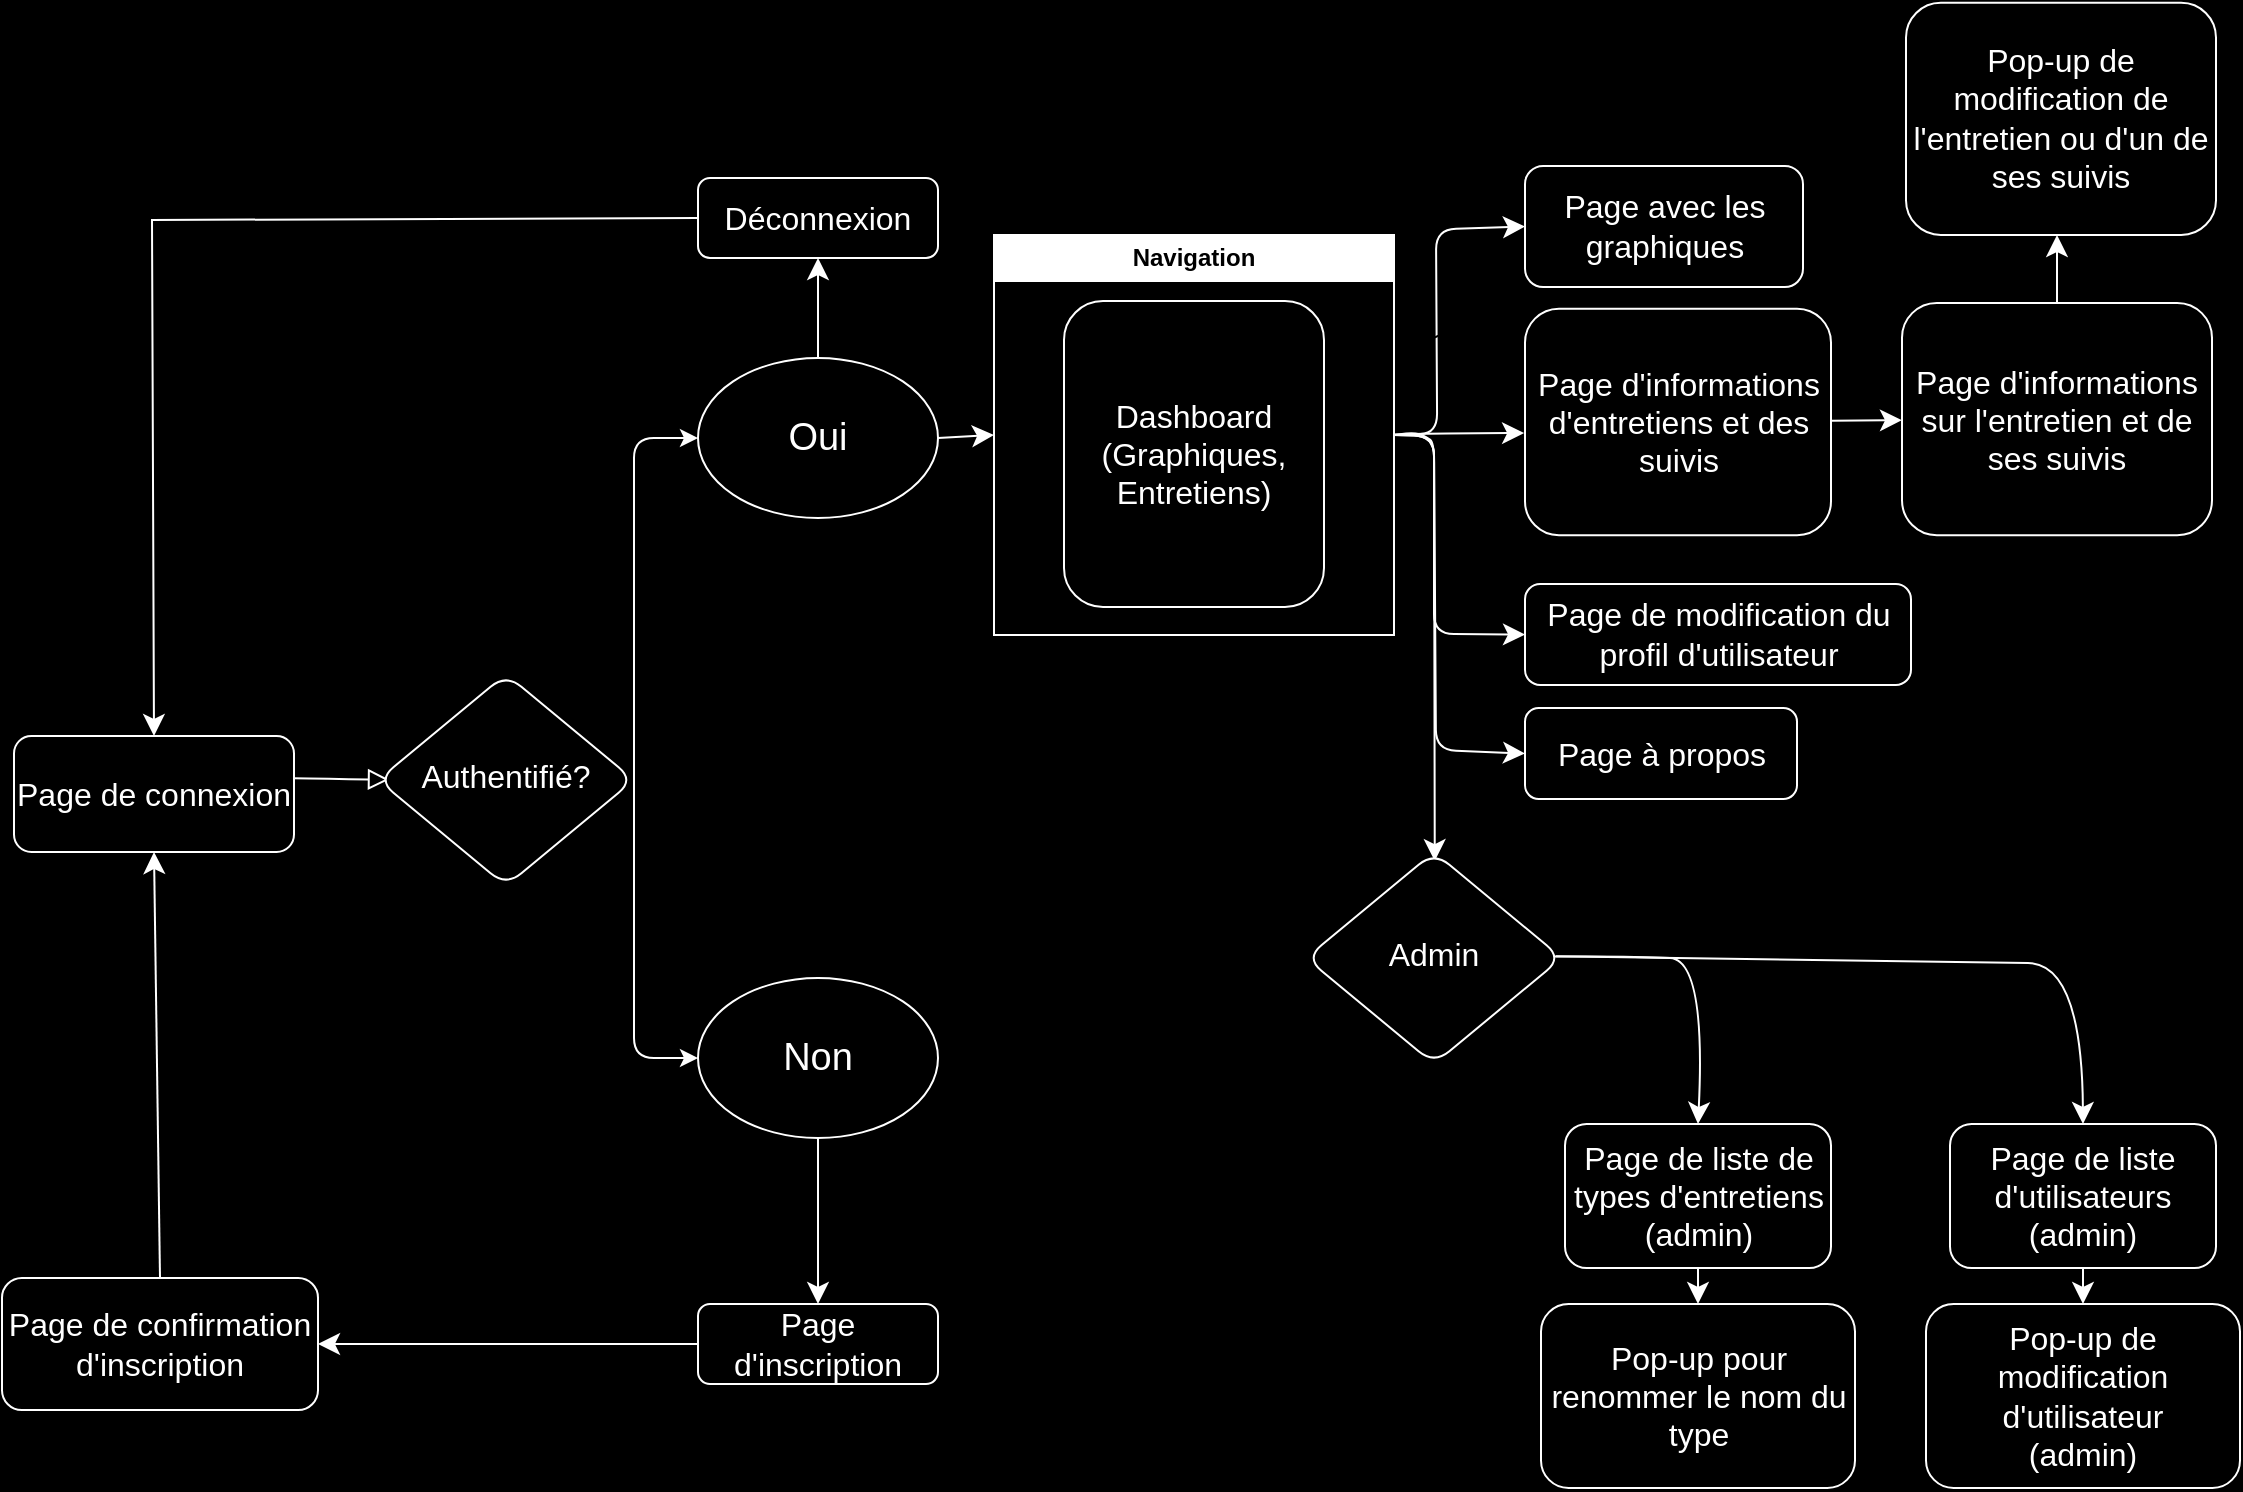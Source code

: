 <mxfile version="24.0.7" type="device">
  <diagram id="C5RBs43oDa-KdzZeNtuy" name="Page-1">
    <mxGraphModel dx="1548" dy="898" grid="0" gridSize="10" guides="1" tooltips="1" connect="1" arrows="1" fold="1" page="1" pageScale="1" pageWidth="1169" pageHeight="827" background="#000000" math="0" shadow="0">
      <root>
        <mxCell id="WIyWlLk6GJQsqaUBKTNV-0" />
        <mxCell id="WIyWlLk6GJQsqaUBKTNV-1" parent="WIyWlLk6GJQsqaUBKTNV-0" />
        <mxCell id="WIyWlLk6GJQsqaUBKTNV-2" value="" style="rounded=1;html=1;jettySize=auto;orthogonalLoop=1;fontSize=11;endArrow=block;endFill=0;endSize=8;strokeWidth=1;shadow=0;labelBackgroundColor=none;edgeStyle=orthogonalEdgeStyle;strokeColor=#FFFFFF;fontColor=#FFFFFF;entryX=0.043;entryY=0.498;entryDx=0;entryDy=0;entryPerimeter=0;" parent="WIyWlLk6GJQsqaUBKTNV-1" target="WIyWlLk6GJQsqaUBKTNV-6" edge="1">
          <mxGeometry relative="1" as="geometry">
            <mxPoint x="160" y="449.0" as="sourcePoint" />
          </mxGeometry>
        </mxCell>
        <mxCell id="_2sTWK_pXGh3vERjUtaS-2" style="edgeStyle=orthogonalEdgeStyle;rounded=1;orthogonalLoop=1;jettySize=auto;html=1;exitX=1;exitY=0.5;exitDx=0;exitDy=0;entryX=0;entryY=0.5;entryDx=0;entryDy=0;strokeColor=#FFFFFF;fontColor=#FFFFFF;" parent="WIyWlLk6GJQsqaUBKTNV-1" source="WIyWlLk6GJQsqaUBKTNV-6" target="_2sTWK_pXGh3vERjUtaS-3" edge="1">
          <mxGeometry relative="1" as="geometry">
            <Array as="points">
              <mxPoint x="338" y="279" />
            </Array>
          </mxGeometry>
        </mxCell>
        <mxCell id="_2sTWK_pXGh3vERjUtaS-5" style="edgeStyle=orthogonalEdgeStyle;rounded=1;orthogonalLoop=1;jettySize=auto;html=1;entryX=0;entryY=0.5;entryDx=0;entryDy=0;exitX=1;exitY=0.5;exitDx=0;exitDy=0;strokeColor=#FFFFFF;fontColor=#FFFFFF;" parent="WIyWlLk6GJQsqaUBKTNV-1" source="WIyWlLk6GJQsqaUBKTNV-6" target="_2sTWK_pXGh3vERjUtaS-4" edge="1">
          <mxGeometry relative="1" as="geometry">
            <Array as="points">
              <mxPoint x="338" y="589" />
            </Array>
          </mxGeometry>
        </mxCell>
        <mxCell id="WIyWlLk6GJQsqaUBKTNV-6" value="&lt;font style=&quot;font-size: 16px;&quot;&gt;Authentifié?&lt;/font&gt;" style="rhombus;whiteSpace=wrap;html=1;shadow=0;fontFamily=Helvetica;fontSize=12;align=center;strokeWidth=1;spacing=6;spacingTop=-4;strokeColor=#FFFFFF;fontColor=#FFFFFF;fillColor=#000000;rounded=1;" parent="WIyWlLk6GJQsqaUBKTNV-1" vertex="1">
          <mxGeometry x="210" y="397" width="128" height="106" as="geometry" />
        </mxCell>
        <mxCell id="_2sTWK_pXGh3vERjUtaS-17" style="edgeStyle=none;curved=1;rounded=1;orthogonalLoop=1;jettySize=auto;html=1;entryX=0.5;entryY=1;entryDx=0;entryDy=0;fontSize=12;startSize=8;endSize=8;strokeColor=#FFFFFF;fontColor=#FFFFFF;" parent="WIyWlLk6GJQsqaUBKTNV-1" source="_2sTWK_pXGh3vERjUtaS-3" target="_2sTWK_pXGh3vERjUtaS-16" edge="1">
          <mxGeometry relative="1" as="geometry" />
        </mxCell>
        <mxCell id="G8YQuwZDuD0jKXOvKWER-7" value="" style="edgeStyle=none;curved=1;rounded=0;orthogonalLoop=1;jettySize=auto;html=1;fontSize=12;startSize=8;endSize=8;strokeColor=#FFFFFF;entryX=0;entryY=0.5;entryDx=0;entryDy=0;exitX=1;exitY=0.5;exitDx=0;exitDy=0;" parent="WIyWlLk6GJQsqaUBKTNV-1" source="_2sTWK_pXGh3vERjUtaS-3" target="G8YQuwZDuD0jKXOvKWER-8" edge="1">
          <mxGeometry relative="1" as="geometry">
            <mxPoint x="525.997" y="281.761" as="sourcePoint" />
          </mxGeometry>
        </mxCell>
        <mxCell id="_2sTWK_pXGh3vERjUtaS-3" value="&lt;font style=&quot;font-size: 19px;&quot;&gt;Oui&lt;/font&gt;" style="ellipse;whiteSpace=wrap;html=1;strokeColor=#FFFFFF;fontColor=#FFFFFF;fillColor=#000000;rounded=1;" parent="WIyWlLk6GJQsqaUBKTNV-1" vertex="1">
          <mxGeometry x="370" y="239" width="120" height="80" as="geometry" />
        </mxCell>
        <mxCell id="G8YQuwZDuD0jKXOvKWER-4" value="" style="edgeStyle=none;curved=1;rounded=0;orthogonalLoop=1;jettySize=auto;html=1;fontSize=12;startSize=8;endSize=8;strokeColor=#FFFFFF;" parent="WIyWlLk6GJQsqaUBKTNV-1" source="_2sTWK_pXGh3vERjUtaS-4" target="_2sTWK_pXGh3vERjUtaS-11" edge="1">
          <mxGeometry relative="1" as="geometry" />
        </mxCell>
        <mxCell id="_2sTWK_pXGh3vERjUtaS-4" value="&lt;font style=&quot;font-size: 19px;&quot;&gt;Non&lt;/font&gt;" style="ellipse;whiteSpace=wrap;html=1;strokeColor=#FFFFFF;fillColor=#000000;fontColor=#FFFFFF;rounded=1;" parent="WIyWlLk6GJQsqaUBKTNV-1" vertex="1">
          <mxGeometry x="370" y="549" width="120" height="80" as="geometry" />
        </mxCell>
        <mxCell id="_2sTWK_pXGh3vERjUtaS-30" style="edgeStyle=none;curved=1;rounded=1;orthogonalLoop=1;jettySize=auto;html=1;entryX=1;entryY=0.5;entryDx=0;entryDy=0;fontSize=12;startSize=8;endSize=8;strokeColor=#FFFFFF;fontColor=#FFFFFF;" parent="WIyWlLk6GJQsqaUBKTNV-1" source="_2sTWK_pXGh3vERjUtaS-11" target="_2sTWK_pXGh3vERjUtaS-29" edge="1">
          <mxGeometry relative="1" as="geometry" />
        </mxCell>
        <mxCell id="_2sTWK_pXGh3vERjUtaS-11" value="&lt;font style=&quot;font-size: 16px;&quot;&gt;Page d&#39;inscription&lt;/font&gt;" style="rounded=1;whiteSpace=wrap;html=1;fontSize=12;glass=0;strokeWidth=1;shadow=0;strokeColor=#FFFFFF;fontColor=#FFFFFF;fillColor=#000000;" parent="WIyWlLk6GJQsqaUBKTNV-1" vertex="1">
          <mxGeometry x="370" y="712" width="120" height="40" as="geometry" />
        </mxCell>
        <mxCell id="_2sTWK_pXGh3vERjUtaS-24" value="" style="edgeStyle=none;curved=0;rounded=1;orthogonalLoop=1;jettySize=auto;html=1;fontSize=12;startSize=8;endSize=8;strokeColor=#FFFFFF;fontColor=#FFFFFF;exitX=1;exitY=0.5;exitDx=0;exitDy=0;entryX=0;entryY=0.5;entryDx=0;entryDy=0;" parent="WIyWlLk6GJQsqaUBKTNV-1" source="G8YQuwZDuD0jKXOvKWER-8" target="_2sTWK_pXGh3vERjUtaS-20" edge="1">
          <mxGeometry relative="1" as="geometry">
            <Array as="points">
              <mxPoint x="738" y="278" />
              <mxPoint x="738" y="377" />
            </Array>
            <mxPoint x="714" y="287" as="sourcePoint" />
          </mxGeometry>
        </mxCell>
        <mxCell id="_2sTWK_pXGh3vERjUtaS-26" style="edgeStyle=none;curved=0;rounded=1;orthogonalLoop=1;jettySize=auto;html=1;exitX=1;exitY=0.5;exitDx=0;exitDy=0;entryX=0;entryY=0.5;entryDx=0;entryDy=0;fontSize=12;startSize=8;endSize=8;strokeColor=#FFFFFF;fontColor=#FFFFFF;" parent="WIyWlLk6GJQsqaUBKTNV-1" target="_2sTWK_pXGh3vERjUtaS-18" edge="1">
          <mxGeometry relative="1" as="geometry">
            <Array as="points">
              <mxPoint x="739.58" y="276.75" />
              <mxPoint x="739" y="174.75" />
            </Array>
            <mxPoint x="723" y="277.25" as="sourcePoint" />
            <mxPoint x="795.58" y="173" as="targetPoint" />
          </mxGeometry>
        </mxCell>
        <mxCell id="_2sTWK_pXGh3vERjUtaS-27" style="edgeStyle=none;curved=0;rounded=1;orthogonalLoop=1;jettySize=auto;html=1;exitX=1;exitY=0.5;exitDx=0;exitDy=0;entryX=0;entryY=0.5;entryDx=0;entryDy=0;fontSize=12;startSize=8;endSize=8;strokeColor=#FFFFFF;fontColor=#FFFFFF;" parent="WIyWlLk6GJQsqaUBKTNV-1" source="G8YQuwZDuD0jKXOvKWER-8" target="_2sTWK_pXGh3vERjUtaS-21" edge="1">
          <mxGeometry relative="1" as="geometry">
            <Array as="points">
              <mxPoint x="730" y="276" />
              <mxPoint x="738" y="281" />
              <mxPoint x="739" y="435" />
            </Array>
          </mxGeometry>
        </mxCell>
        <mxCell id="G8YQuwZDuD0jKXOvKWER-9" style="edgeStyle=none;curved=1;rounded=0;orthogonalLoop=1;jettySize=auto;html=1;fontSize=12;startSize=8;endSize=8;" parent="WIyWlLk6GJQsqaUBKTNV-1" edge="1">
          <mxGeometry relative="1" as="geometry">
            <mxPoint x="741.069" y="278.862" as="targetPoint" />
            <mxPoint x="741" y="279" as="sourcePoint" />
          </mxGeometry>
        </mxCell>
        <mxCell id="G8YQuwZDuD0jKXOvKWER-6" style="edgeStyle=none;curved=0;rounded=0;orthogonalLoop=1;jettySize=auto;html=1;exitX=0;exitY=0.5;exitDx=0;exitDy=0;entryX=0.5;entryY=0;entryDx=0;entryDy=0;fontSize=12;startSize=8;endSize=8;strokeColor=#FFFFFF;" parent="WIyWlLk6GJQsqaUBKTNV-1" source="_2sTWK_pXGh3vERjUtaS-16" target="G8YQuwZDuD0jKXOvKWER-0" edge="1">
          <mxGeometry relative="1" as="geometry">
            <Array as="points">
              <mxPoint x="97" y="170" />
            </Array>
          </mxGeometry>
        </mxCell>
        <mxCell id="_2sTWK_pXGh3vERjUtaS-16" value="&lt;font style=&quot;font-size: 16px;&quot;&gt;Déconnexion&lt;/font&gt;" style="rounded=1;whiteSpace=wrap;html=1;fontSize=12;glass=0;strokeWidth=1;shadow=0;strokeColor=#FFFFFF;fontColor=#FFFFFF;fillColor=#000000;" parent="WIyWlLk6GJQsqaUBKTNV-1" vertex="1">
          <mxGeometry x="370" y="149" width="120" height="40" as="geometry" />
        </mxCell>
        <mxCell id="f8_z0c-3X6uvywCsRzQM-3" value="" style="edgeStyle=none;curved=1;rounded=0;orthogonalLoop=1;jettySize=auto;html=1;fontSize=12;startSize=8;endSize=8;" edge="1" parent="WIyWlLk6GJQsqaUBKTNV-1" source="_2sTWK_pXGh3vERjUtaS-18" target="_2sTWK_pXGh3vERjUtaS-15">
          <mxGeometry relative="1" as="geometry" />
        </mxCell>
        <mxCell id="_2sTWK_pXGh3vERjUtaS-18" value="&lt;font style=&quot;font-size: 16px;&quot;&gt;Page avec les graphiques&lt;/font&gt;" style="rounded=1;whiteSpace=wrap;html=1;fontSize=12;glass=0;strokeWidth=1;shadow=0;strokeColor=#FFFFFF;fontColor=#FFFFFF;fillColor=#000000;" parent="WIyWlLk6GJQsqaUBKTNV-1" vertex="1">
          <mxGeometry x="783.5" y="143" width="139" height="60.5" as="geometry" />
        </mxCell>
        <mxCell id="rAkJeghWoEQKGI4IrtJo-5" value="" style="edgeStyle=none;curved=1;rounded=1;orthogonalLoop=1;jettySize=auto;html=1;fontSize=12;startSize=8;endSize=8;strokeColor=#FFFFFF;" parent="WIyWlLk6GJQsqaUBKTNV-1" source="_2sTWK_pXGh3vERjUtaS-19" target="rAkJeghWoEQKGI4IrtJo-1" edge="1">
          <mxGeometry relative="1" as="geometry" />
        </mxCell>
        <mxCell id="_2sTWK_pXGh3vERjUtaS-19" value="&lt;font style=&quot;font-size: 16px;&quot;&gt;Page d&#39;informations d&#39;entretiens et des suivis&lt;/font&gt;" style="rounded=1;whiteSpace=wrap;html=1;fontSize=12;glass=0;strokeWidth=1;shadow=0;strokeColor=#FFFFFF;fontColor=#FFFFFF;fillColor=#000000;" parent="WIyWlLk6GJQsqaUBKTNV-1" vertex="1">
          <mxGeometry x="783.5" y="214.32" width="153" height="113.25" as="geometry" />
        </mxCell>
        <mxCell id="_2sTWK_pXGh3vERjUtaS-20" value="&lt;font style=&quot;font-size: 16px;&quot;&gt;Page de modification du profil d&#39;utilisateur&lt;/font&gt;" style="rounded=1;whiteSpace=wrap;html=1;fontSize=12;glass=0;strokeWidth=1;shadow=0;strokeColor=#FFFFFF;fontColor=#FFFFFF;fillColor=#000000;" parent="WIyWlLk6GJQsqaUBKTNV-1" vertex="1">
          <mxGeometry x="783.5" y="352" width="193" height="50.5" as="geometry" />
        </mxCell>
        <mxCell id="_2sTWK_pXGh3vERjUtaS-21" value="&lt;font style=&quot;font-size: 16px;&quot;&gt;Page à propos&lt;/font&gt;" style="rounded=1;whiteSpace=wrap;html=1;fontSize=12;glass=0;strokeWidth=1;shadow=0;strokeColor=#FFFFFF;fontColor=#FFFFFF;gradientColor=none;fillColor=#000000;" parent="WIyWlLk6GJQsqaUBKTNV-1" vertex="1">
          <mxGeometry x="783.5" y="414" width="136" height="45.5" as="geometry" />
        </mxCell>
        <mxCell id="G8YQuwZDuD0jKXOvKWER-5" style="edgeStyle=none;curved=0;rounded=0;orthogonalLoop=1;jettySize=auto;html=1;exitX=0.5;exitY=0;exitDx=0;exitDy=0;entryX=0.5;entryY=1;entryDx=0;entryDy=0;fontSize=12;startSize=8;endSize=8;strokeColor=#FFFFFF;" parent="WIyWlLk6GJQsqaUBKTNV-1" source="_2sTWK_pXGh3vERjUtaS-29" target="G8YQuwZDuD0jKXOvKWER-0" edge="1">
          <mxGeometry relative="1" as="geometry">
            <Array as="points">
              <mxPoint x="101" y="699" />
            </Array>
          </mxGeometry>
        </mxCell>
        <mxCell id="_2sTWK_pXGh3vERjUtaS-29" value="&lt;font style=&quot;font-size: 16px;&quot;&gt;Page de confirmation d&#39;inscription&lt;/font&gt;" style="rounded=1;whiteSpace=wrap;html=1;fontSize=12;glass=0;strokeWidth=1;shadow=0;strokeColor=#FFFFFF;fontColor=#FFFFFF;fillColor=#000000;" parent="WIyWlLk6GJQsqaUBKTNV-1" vertex="1">
          <mxGeometry x="22" y="699" width="158" height="66" as="geometry" />
        </mxCell>
        <mxCell id="rAkJeghWoEQKGI4IrtJo-0" style="edgeStyle=none;curved=1;rounded=1;orthogonalLoop=1;jettySize=auto;html=1;exitX=1;exitY=0.25;exitDx=0;exitDy=0;fontSize=12;startSize=8;endSize=8;" parent="WIyWlLk6GJQsqaUBKTNV-1" source="_2sTWK_pXGh3vERjUtaS-19" target="_2sTWK_pXGh3vERjUtaS-19" edge="1">
          <mxGeometry relative="1" as="geometry" />
        </mxCell>
        <mxCell id="f8_z0c-3X6uvywCsRzQM-15" value="" style="edgeStyle=none;curved=1;rounded=0;orthogonalLoop=1;jettySize=auto;html=1;fontSize=12;startSize=8;endSize=8;" edge="1" parent="WIyWlLk6GJQsqaUBKTNV-1" source="rAkJeghWoEQKGI4IrtJo-1">
          <mxGeometry relative="1" as="geometry">
            <mxPoint x="1049.5" y="177.5" as="targetPoint" />
          </mxGeometry>
        </mxCell>
        <mxCell id="f8_z0c-3X6uvywCsRzQM-16" style="edgeStyle=none;curved=1;rounded=0;orthogonalLoop=1;jettySize=auto;html=1;exitX=0.5;exitY=0;exitDx=0;exitDy=0;entryX=0.5;entryY=1;entryDx=0;entryDy=0;fontSize=12;startSize=8;endSize=8;strokeColor=#FFFFFF;" edge="1" parent="WIyWlLk6GJQsqaUBKTNV-1" source="rAkJeghWoEQKGI4IrtJo-1">
          <mxGeometry relative="1" as="geometry">
            <mxPoint x="1049.5" y="177.5" as="targetPoint" />
          </mxGeometry>
        </mxCell>
        <mxCell id="rAkJeghWoEQKGI4IrtJo-1" value="&lt;font style=&quot;font-size: 16px;&quot;&gt;Page d&#39;informations sur l&#39;entretien et de ses suivis&lt;/font&gt;" style="rounded=1;whiteSpace=wrap;html=1;fontSize=12;glass=0;strokeWidth=1;shadow=0;strokeColor=#FFFFFF;fontColor=#FFFFFF;fillColor=#000000;" parent="WIyWlLk6GJQsqaUBKTNV-1" vertex="1">
          <mxGeometry x="972" y="211.45" width="155" height="116.12" as="geometry" />
        </mxCell>
        <mxCell id="G8YQuwZDuD0jKXOvKWER-0" value="&lt;font style=&quot;font-size: 16px;&quot;&gt;Page de connexion&lt;/font&gt;" style="rounded=1;whiteSpace=wrap;html=1;fontSize=12;glass=0;strokeWidth=1;shadow=0;strokeColor=#FFFFFF;fontColor=#FFFFFF;fillColor=#000000;" parent="WIyWlLk6GJQsqaUBKTNV-1" vertex="1">
          <mxGeometry x="28" y="428" width="140" height="58" as="geometry" />
        </mxCell>
        <mxCell id="G8YQuwZDuD0jKXOvKWER-8" value="Navigation" style="swimlane;whiteSpace=wrap;html=1;fillColor=default;strokeColor=#FFFFFF;" parent="WIyWlLk6GJQsqaUBKTNV-1" vertex="1">
          <mxGeometry x="518" y="177.5" width="200" height="200" as="geometry" />
        </mxCell>
        <mxCell id="_2sTWK_pXGh3vERjUtaS-15" value="&lt;font style=&quot;font-size: 16px;&quot;&gt;Dashboard&lt;/font&gt;&lt;div&gt;&lt;font style=&quot;font-size: 16px;&quot;&gt;(Graphiques, Entretiens)&lt;/font&gt;&lt;/div&gt;" style="rounded=1;whiteSpace=wrap;html=1;fontSize=12;glass=0;strokeWidth=1;shadow=0;strokeColor=#FFFFFF;fontColor=#FFFFFF;fillColor=#000000;" parent="G8YQuwZDuD0jKXOvKWER-8" vertex="1">
          <mxGeometry x="35" y="33" width="130" height="153" as="geometry" />
        </mxCell>
        <mxCell id="f8_z0c-3X6uvywCsRzQM-2" style="edgeStyle=none;curved=0;rounded=1;orthogonalLoop=1;jettySize=auto;html=1;exitX=1;exitY=0.5;exitDx=0;exitDy=0;entryX=-0.003;entryY=0.549;entryDx=0;entryDy=0;fontSize=12;startSize=8;endSize=8;strokeColor=#FFFFFF;fontColor=#FFFFFF;entryPerimeter=0;" edge="1" parent="WIyWlLk6GJQsqaUBKTNV-1" target="_2sTWK_pXGh3vERjUtaS-19">
          <mxGeometry relative="1" as="geometry">
            <Array as="points">
              <mxPoint x="734.58" y="276.75" />
            </Array>
            <mxPoint x="718" y="277.25" as="sourcePoint" />
            <mxPoint x="790.58" y="173" as="targetPoint" />
          </mxGeometry>
        </mxCell>
        <mxCell id="f8_z0c-3X6uvywCsRzQM-4" value="" style="edgeStyle=none;curved=0;rounded=1;orthogonalLoop=1;jettySize=auto;html=1;fontSize=12;startSize=8;endSize=8;strokeColor=#FFFFFF;fontColor=#FFFFFF;exitX=1;exitY=0.5;exitDx=0;exitDy=0;entryX=0.503;entryY=0.043;entryDx=0;entryDy=0;entryPerimeter=0;" edge="1" parent="WIyWlLk6GJQsqaUBKTNV-1" target="f8_z0c-3X6uvywCsRzQM-8" source="G8YQuwZDuD0jKXOvKWER-8">
          <mxGeometry relative="1" as="geometry">
            <Array as="points">
              <mxPoint x="738" y="278" />
            </Array>
            <mxPoint x="712.0" y="239.5" as="sourcePoint" />
            <mxPoint x="739" y="526" as="targetPoint" />
          </mxGeometry>
        </mxCell>
        <mxCell id="f8_z0c-3X6uvywCsRzQM-7" style="edgeStyle=none;curved=1;rounded=0;orthogonalLoop=1;jettySize=auto;html=1;exitX=0.5;exitY=1;exitDx=0;exitDy=0;entryX=0.5;entryY=0;entryDx=0;entryDy=0;fontSize=12;startSize=8;endSize=8;strokeColor=#FFFFFF;" edge="1" parent="WIyWlLk6GJQsqaUBKTNV-1" source="f8_z0c-3X6uvywCsRzQM-5" target="f8_z0c-3X6uvywCsRzQM-6">
          <mxGeometry relative="1" as="geometry" />
        </mxCell>
        <mxCell id="f8_z0c-3X6uvywCsRzQM-5" value="&lt;font style=&quot;font-size: 16px;&quot;&gt;Page de liste d&#39;utilisateurs&lt;br&gt;(admin)&lt;/font&gt;" style="rounded=1;whiteSpace=wrap;html=1;fontSize=12;glass=0;strokeWidth=1;shadow=0;strokeColor=#FFFFFF;fontColor=#FFFFFF;fillColor=#000000;" vertex="1" parent="WIyWlLk6GJQsqaUBKTNV-1">
          <mxGeometry x="996" y="622" width="133" height="72" as="geometry" />
        </mxCell>
        <mxCell id="f8_z0c-3X6uvywCsRzQM-6" value="&lt;font style=&quot;font-size: 16px;&quot;&gt;Pop-up de modification d&#39;utilisateur&lt;br&gt;(admin)&lt;/font&gt;" style="rounded=1;whiteSpace=wrap;html=1;fontSize=12;glass=0;strokeWidth=1;shadow=0;strokeColor=#FFFFFF;fontColor=#FFFFFF;fillColor=#000000;" vertex="1" parent="WIyWlLk6GJQsqaUBKTNV-1">
          <mxGeometry x="984" y="712" width="157" height="92" as="geometry" />
        </mxCell>
        <mxCell id="f8_z0c-3X6uvywCsRzQM-13" style="edgeStyle=none;curved=1;rounded=0;orthogonalLoop=1;jettySize=auto;html=1;entryX=0.5;entryY=0;entryDx=0;entryDy=0;fontSize=12;startSize=8;endSize=8;strokeColor=#FFFFFF;exitX=0.97;exitY=0.493;exitDx=0;exitDy=0;exitPerimeter=0;" edge="1" parent="WIyWlLk6GJQsqaUBKTNV-1" source="f8_z0c-3X6uvywCsRzQM-8" target="f8_z0c-3X6uvywCsRzQM-11">
          <mxGeometry relative="1" as="geometry">
            <Array as="points">
              <mxPoint x="838" y="538" />
              <mxPoint x="874" y="540" />
            </Array>
          </mxGeometry>
        </mxCell>
        <mxCell id="f8_z0c-3X6uvywCsRzQM-8" value="&lt;font style=&quot;font-size: 16px;&quot;&gt;Admin&lt;/font&gt;" style="rhombus;whiteSpace=wrap;html=1;shadow=0;fontFamily=Helvetica;fontSize=12;align=center;strokeWidth=1;spacing=6;spacingTop=-4;strokeColor=#FFFFFF;fontColor=#FFFFFF;fillColor=#000000;rounded=1;" vertex="1" parent="WIyWlLk6GJQsqaUBKTNV-1">
          <mxGeometry x="674" y="486" width="128" height="106" as="geometry" />
        </mxCell>
        <mxCell id="f8_z0c-3X6uvywCsRzQM-9" style="edgeStyle=none;curved=1;rounded=0;orthogonalLoop=1;jettySize=auto;html=1;exitX=0.976;exitY=0.492;exitDx=0;exitDy=0;entryX=0.5;entryY=0;entryDx=0;entryDy=0;fontSize=12;startSize=8;endSize=8;strokeColor=#FFFFFF;exitPerimeter=0;" edge="1" parent="WIyWlLk6GJQsqaUBKTNV-1" source="f8_z0c-3X6uvywCsRzQM-8" target="f8_z0c-3X6uvywCsRzQM-5">
          <mxGeometry relative="1" as="geometry">
            <Array as="points">
              <mxPoint x="1008" y="541" />
              <mxPoint x="1062" y="542" />
            </Array>
          </mxGeometry>
        </mxCell>
        <mxCell id="f8_z0c-3X6uvywCsRzQM-10" style="edgeStyle=none;curved=1;rounded=0;orthogonalLoop=1;jettySize=auto;html=1;exitX=0.5;exitY=1;exitDx=0;exitDy=0;entryX=0.5;entryY=0;entryDx=0;entryDy=0;fontSize=12;startSize=8;endSize=8;strokeColor=#FFFFFF;" edge="1" parent="WIyWlLk6GJQsqaUBKTNV-1" source="f8_z0c-3X6uvywCsRzQM-11" target="f8_z0c-3X6uvywCsRzQM-12">
          <mxGeometry relative="1" as="geometry" />
        </mxCell>
        <mxCell id="f8_z0c-3X6uvywCsRzQM-11" value="&lt;font style=&quot;font-size: 16px;&quot;&gt;Page de liste de types d&#39;entretiens&lt;br&gt;(admin)&lt;/font&gt;" style="rounded=1;whiteSpace=wrap;html=1;fontSize=12;glass=0;strokeWidth=1;shadow=0;strokeColor=#FFFFFF;fontColor=#FFFFFF;fillColor=#000000;" vertex="1" parent="WIyWlLk6GJQsqaUBKTNV-1">
          <mxGeometry x="803.5" y="622" width="133" height="72" as="geometry" />
        </mxCell>
        <mxCell id="f8_z0c-3X6uvywCsRzQM-12" value="&lt;span style=&quot;font-size: 16px;&quot;&gt;Pop-up pour renommer le nom du type&lt;/span&gt;" style="rounded=1;whiteSpace=wrap;html=1;fontSize=12;glass=0;strokeWidth=1;shadow=0;strokeColor=#FFFFFF;fontColor=#FFFFFF;fillColor=#000000;" vertex="1" parent="WIyWlLk6GJQsqaUBKTNV-1">
          <mxGeometry x="791.5" y="712" width="157" height="92" as="geometry" />
        </mxCell>
        <mxCell id="f8_z0c-3X6uvywCsRzQM-17" value="&lt;font style=&quot;font-size: 16px;&quot;&gt;Pop-up de modification de l&#39;entretien ou d&#39;un de ses suivis&lt;/font&gt;" style="rounded=1;whiteSpace=wrap;html=1;fontSize=12;glass=0;strokeWidth=1;shadow=0;strokeColor=#FFFFFF;fontColor=#FFFFFF;fillColor=#000000;" vertex="1" parent="WIyWlLk6GJQsqaUBKTNV-1">
          <mxGeometry x="974" y="61.38" width="155" height="116.12" as="geometry" />
        </mxCell>
      </root>
    </mxGraphModel>
  </diagram>
</mxfile>
